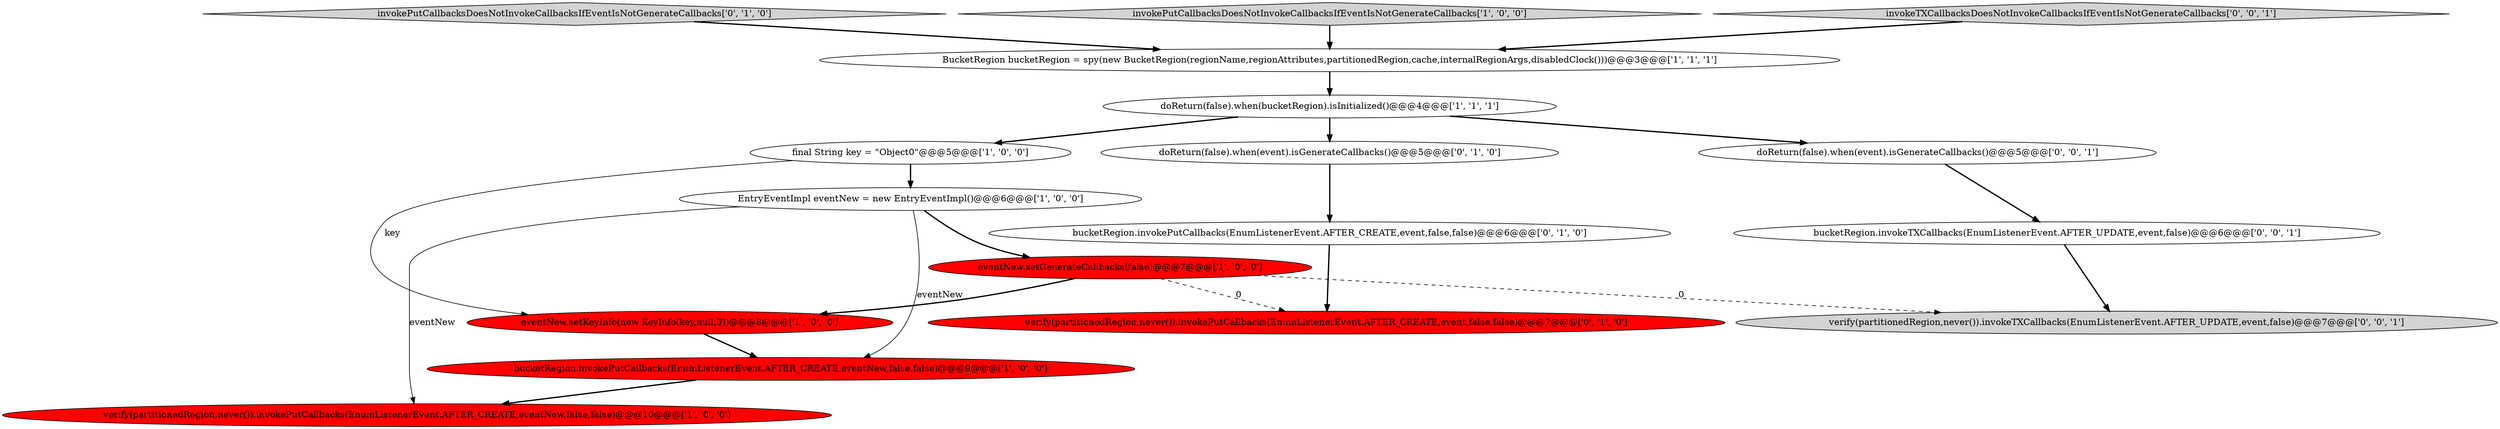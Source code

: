 digraph {
0 [style = filled, label = "bucketRegion.invokePutCallbacks(EnumListenerEvent.AFTER_CREATE,eventNew,false,false)@@@9@@@['1', '0', '0']", fillcolor = red, shape = ellipse image = "AAA1AAABBB1BBB"];
15 [style = filled, label = "doReturn(false).when(event).isGenerateCallbacks()@@@5@@@['0', '0', '1']", fillcolor = white, shape = ellipse image = "AAA0AAABBB3BBB"];
3 [style = filled, label = "EntryEventImpl eventNew = new EntryEventImpl()@@@6@@@['1', '0', '0']", fillcolor = white, shape = ellipse image = "AAA0AAABBB1BBB"];
12 [style = filled, label = "verify(partitionedRegion,never()).invokePutCallbacks(EnumListenerEvent.AFTER_CREATE,event,false,false)@@@7@@@['0', '1', '0']", fillcolor = red, shape = ellipse image = "AAA1AAABBB2BBB"];
11 [style = filled, label = "invokePutCallbacksDoesNotInvokeCallbacksIfEventIsNotGenerateCallbacks['0', '1', '0']", fillcolor = lightgray, shape = diamond image = "AAA0AAABBB2BBB"];
13 [style = filled, label = "bucketRegion.invokeTXCallbacks(EnumListenerEvent.AFTER_UPDATE,event,false)@@@6@@@['0', '0', '1']", fillcolor = white, shape = ellipse image = "AAA0AAABBB3BBB"];
8 [style = filled, label = "invokePutCallbacksDoesNotInvokeCallbacksIfEventIsNotGenerateCallbacks['1', '0', '0']", fillcolor = lightgray, shape = diamond image = "AAA0AAABBB1BBB"];
14 [style = filled, label = "invokeTXCallbacksDoesNotInvokeCallbacksIfEventIsNotGenerateCallbacks['0', '0', '1']", fillcolor = lightgray, shape = diamond image = "AAA0AAABBB3BBB"];
1 [style = filled, label = "doReturn(false).when(bucketRegion).isInitialized()@@@4@@@['1', '1', '1']", fillcolor = white, shape = ellipse image = "AAA0AAABBB1BBB"];
4 [style = filled, label = "eventNew.setKeyInfo(new KeyInfo(key,null,0))@@@8@@@['1', '0', '0']", fillcolor = red, shape = ellipse image = "AAA1AAABBB1BBB"];
6 [style = filled, label = "BucketRegion bucketRegion = spy(new BucketRegion(regionName,regionAttributes,partitionedRegion,cache,internalRegionArgs,disabledClock()))@@@3@@@['1', '1', '1']", fillcolor = white, shape = ellipse image = "AAA0AAABBB1BBB"];
7 [style = filled, label = "final String key = \"Object0\"@@@5@@@['1', '0', '0']", fillcolor = white, shape = ellipse image = "AAA0AAABBB1BBB"];
9 [style = filled, label = "doReturn(false).when(event).isGenerateCallbacks()@@@5@@@['0', '1', '0']", fillcolor = white, shape = ellipse image = "AAA0AAABBB2BBB"];
16 [style = filled, label = "verify(partitionedRegion,never()).invokeTXCallbacks(EnumListenerEvent.AFTER_UPDATE,event,false)@@@7@@@['0', '0', '1']", fillcolor = lightgray, shape = ellipse image = "AAA0AAABBB3BBB"];
5 [style = filled, label = "eventNew.setGenerateCallbacks(false)@@@7@@@['1', '0', '0']", fillcolor = red, shape = ellipse image = "AAA1AAABBB1BBB"];
2 [style = filled, label = "verify(partitionedRegion,never()).invokePutCallbacks(EnumListenerEvent.AFTER_CREATE,eventNew,false,false)@@@10@@@['1', '0', '0']", fillcolor = red, shape = ellipse image = "AAA1AAABBB1BBB"];
10 [style = filled, label = "bucketRegion.invokePutCallbacks(EnumListenerEvent.AFTER_CREATE,event,false,false)@@@6@@@['0', '1', '0']", fillcolor = white, shape = ellipse image = "AAA0AAABBB2BBB"];
15->13 [style = bold, label=""];
5->12 [style = dashed, label="0"];
3->0 [style = solid, label="eventNew"];
1->15 [style = bold, label=""];
11->6 [style = bold, label=""];
0->2 [style = bold, label=""];
8->6 [style = bold, label=""];
9->10 [style = bold, label=""];
1->7 [style = bold, label=""];
13->16 [style = bold, label=""];
7->3 [style = bold, label=""];
1->9 [style = bold, label=""];
4->0 [style = bold, label=""];
5->16 [style = dashed, label="0"];
6->1 [style = bold, label=""];
3->5 [style = bold, label=""];
10->12 [style = bold, label=""];
5->4 [style = bold, label=""];
7->4 [style = solid, label="key"];
3->2 [style = solid, label="eventNew"];
14->6 [style = bold, label=""];
}
